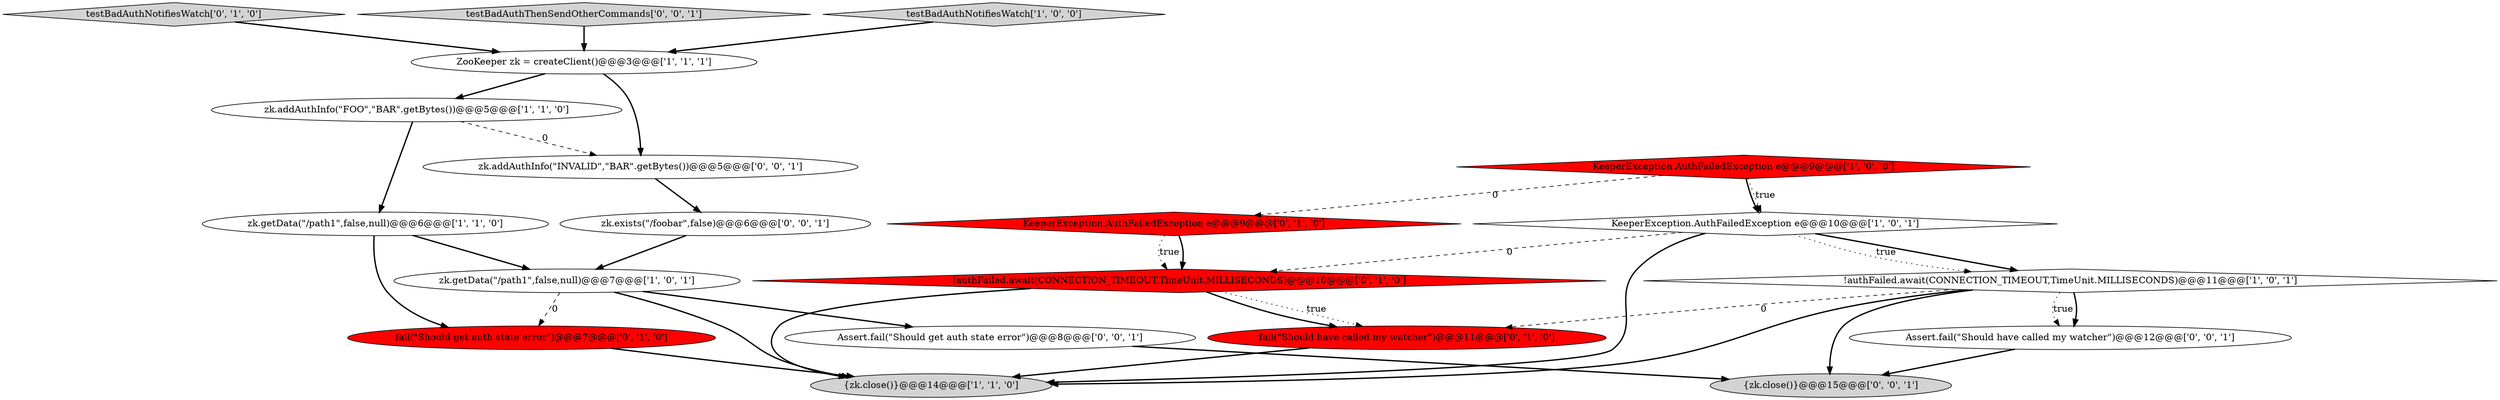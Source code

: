 digraph {
9 [style = filled, label = "testBadAuthNotifiesWatch['0', '1', '0']", fillcolor = lightgray, shape = diamond image = "AAA0AAABBB2BBB"];
14 [style = filled, label = "zk.exists(\"/foobar\",false)@@@6@@@['0', '0', '1']", fillcolor = white, shape = ellipse image = "AAA0AAABBB3BBB"];
17 [style = filled, label = "testBadAuthThenSendOtherCommands['0', '0', '1']", fillcolor = lightgray, shape = diamond image = "AAA0AAABBB3BBB"];
19 [style = filled, label = "Assert.fail(\"Should have called my watcher\")@@@12@@@['0', '0', '1']", fillcolor = white, shape = ellipse image = "AAA0AAABBB3BBB"];
10 [style = filled, label = "!authFailed.await(CONNECTION_TIMEOUT,TimeUnit.MILLISECONDS)@@@10@@@['0', '1', '0']", fillcolor = red, shape = diamond image = "AAA1AAABBB2BBB"];
1 [style = filled, label = "KeeperException.AuthFailedException e@@@10@@@['1', '0', '1']", fillcolor = white, shape = diamond image = "AAA0AAABBB1BBB"];
6 [style = filled, label = "ZooKeeper zk = createClient()@@@3@@@['1', '1', '1']", fillcolor = white, shape = ellipse image = "AAA0AAABBB1BBB"];
8 [style = filled, label = "KeeperException.AuthFailedException e@@@9@@@['1', '0', '0']", fillcolor = red, shape = diamond image = "AAA1AAABBB1BBB"];
15 [style = filled, label = "zk.addAuthInfo(\"INVALID\",\"BAR\".getBytes())@@@5@@@['0', '0', '1']", fillcolor = white, shape = ellipse image = "AAA0AAABBB3BBB"];
4 [style = filled, label = "{zk.close()}@@@14@@@['1', '1', '0']", fillcolor = lightgray, shape = ellipse image = "AAA0AAABBB1BBB"];
16 [style = filled, label = "Assert.fail(\"Should get auth state error\")@@@8@@@['0', '0', '1']", fillcolor = white, shape = ellipse image = "AAA0AAABBB3BBB"];
18 [style = filled, label = "{zk.close()}@@@15@@@['0', '0', '1']", fillcolor = lightgray, shape = ellipse image = "AAA0AAABBB3BBB"];
12 [style = filled, label = "KeeperException.AuthFailedException e@@@9@@@['0', '1', '0']", fillcolor = red, shape = diamond image = "AAA1AAABBB2BBB"];
11 [style = filled, label = "fail(\"Should have called my watcher\")@@@11@@@['0', '1', '0']", fillcolor = red, shape = ellipse image = "AAA1AAABBB2BBB"];
7 [style = filled, label = "zk.getData(\"/path1\",false,null)@@@7@@@['1', '0', '1']", fillcolor = white, shape = ellipse image = "AAA0AAABBB1BBB"];
2 [style = filled, label = "zk.getData(\"/path1\",false,null)@@@6@@@['1', '1', '0']", fillcolor = white, shape = ellipse image = "AAA0AAABBB1BBB"];
13 [style = filled, label = "fail(\"Should get auth state error\")@@@7@@@['0', '1', '0']", fillcolor = red, shape = ellipse image = "AAA1AAABBB2BBB"];
0 [style = filled, label = "!authFailed.await(CONNECTION_TIMEOUT,TimeUnit.MILLISECONDS)@@@11@@@['1', '0', '1']", fillcolor = white, shape = diamond image = "AAA0AAABBB1BBB"];
5 [style = filled, label = "testBadAuthNotifiesWatch['1', '0', '0']", fillcolor = lightgray, shape = diamond image = "AAA0AAABBB1BBB"];
3 [style = filled, label = "zk.addAuthInfo(\"FOO\",\"BAR\".getBytes())@@@5@@@['1', '1', '0']", fillcolor = white, shape = ellipse image = "AAA0AAABBB1BBB"];
6->3 [style = bold, label=""];
1->4 [style = bold, label=""];
19->18 [style = bold, label=""];
16->18 [style = bold, label=""];
15->14 [style = bold, label=""];
17->6 [style = bold, label=""];
0->19 [style = bold, label=""];
0->19 [style = dotted, label="true"];
11->4 [style = bold, label=""];
8->12 [style = dashed, label="0"];
0->11 [style = dashed, label="0"];
1->0 [style = bold, label=""];
7->4 [style = bold, label=""];
1->10 [style = dashed, label="0"];
6->15 [style = bold, label=""];
9->6 [style = bold, label=""];
14->7 [style = bold, label=""];
2->13 [style = bold, label=""];
8->1 [style = bold, label=""];
8->1 [style = dotted, label="true"];
12->10 [style = bold, label=""];
5->6 [style = bold, label=""];
3->2 [style = bold, label=""];
12->10 [style = dotted, label="true"];
10->11 [style = dotted, label="true"];
0->4 [style = bold, label=""];
7->16 [style = bold, label=""];
7->13 [style = dashed, label="0"];
10->4 [style = bold, label=""];
3->15 [style = dashed, label="0"];
0->18 [style = bold, label=""];
1->0 [style = dotted, label="true"];
2->7 [style = bold, label=""];
13->4 [style = bold, label=""];
10->11 [style = bold, label=""];
}
